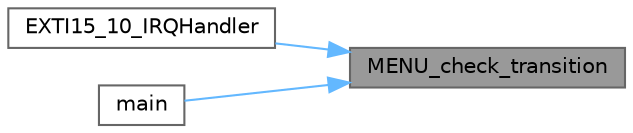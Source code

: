 digraph "MENU_check_transition"
{
 // LATEX_PDF_SIZE
  bgcolor="transparent";
  edge [fontname=Helvetica,fontsize=10,labelfontname=Helvetica,labelfontsize=10];
  node [fontname=Helvetica,fontsize=10,shape=box,height=0.2,width=0.4];
  rankdir="RL";
  Node1 [id="Node000001",label="MENU_check_transition",height=0.2,width=0.4,color="gray40", fillcolor="grey60", style="filled", fontcolor="black",tooltip="Check for selection/transition."];
  Node1 -> Node2 [id="edge1_Node000001_Node000002",dir="back",color="steelblue1",style="solid",tooltip=" "];
  Node2 [id="Node000002",label="EXTI15_10_IRQHandler",height=0.2,width=0.4,color="grey40", fillcolor="white", style="filled",URL="$menu_8c.html#a738473a5b43f6c92b80ce1d3d6f77ed9",tooltip="Interrupt handler for the touchscreen."];
  Node1 -> Node3 [id="edge2_Node000001_Node000003",dir="back",color="steelblue1",style="solid",tooltip=" "];
  Node3 [id="Node000003",label="main",height=0.2,width=0.4,color="grey40", fillcolor="white", style="filled",URL="$main_8c.html#a840291bc02cba5474a4cb46a9b9566fe",tooltip="Main function."];
}
